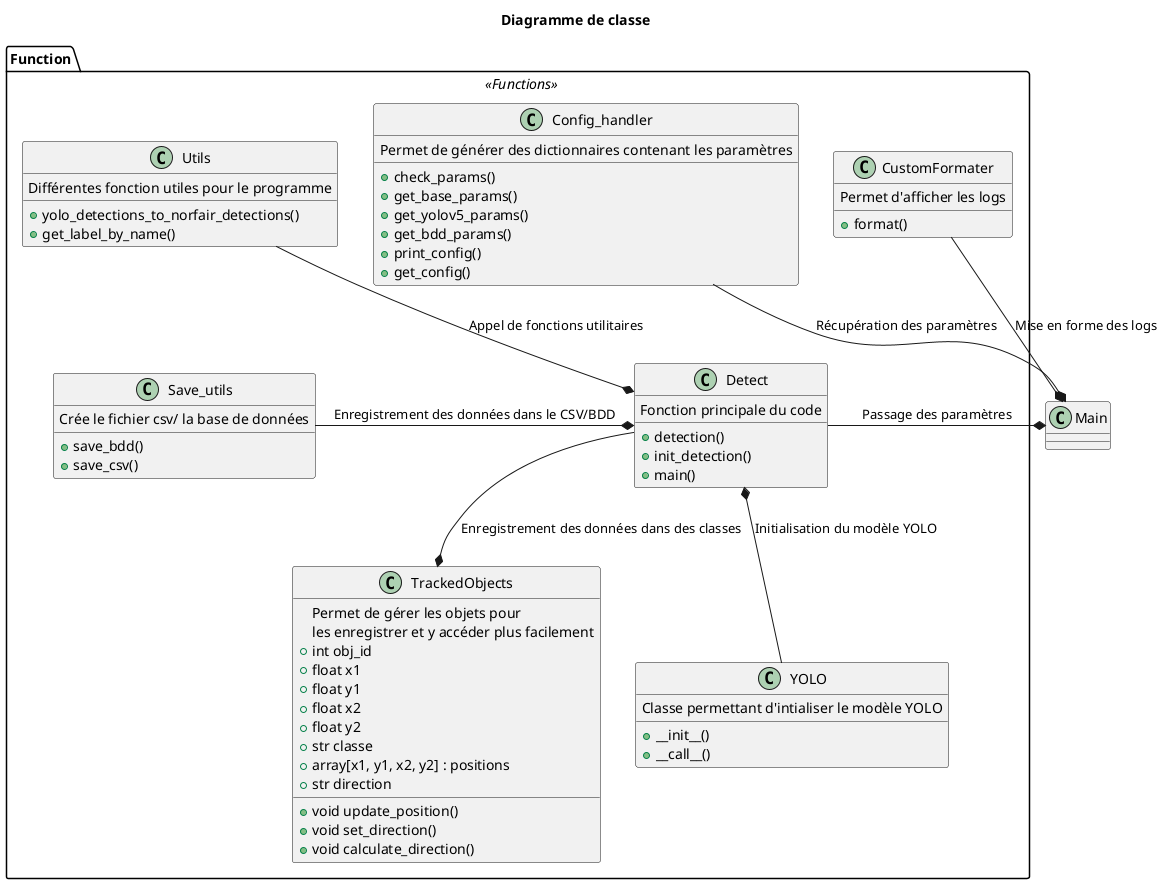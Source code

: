 @startuml

title Diagramme de classe

class Main {
}

package Function <<Functions>> {

  class Config_handler {
    Permet de générer des dictionnaires contenant les paramètres
    +check_params()
    +get_base_params()
    +get_yolov5_params()
    +get_bdd_params()
    +print_config()
    +get_config()
  }

  class CustomFormater {
    Permet d'afficher les logs
    +format()
  }

  class Detect {
    Fonction principale du code
    +detection()
    +init_detection()
    +main()
  }

  class Save_utils {
    Crée le fichier csv/ la base de données
    +save_bdd()
    +save_csv()
  }

  class TrackedObjects {
    Permet de gérer les objets pour
    les enregistrer et y accéder plus facilement
    +int obj_id
    +float x1
    +float y1
    +float x2
    +float y2
    +str classe
    +array[x1, y1, x2, y2] : positions
    +str direction
    +void update_position()
    +void set_direction()
    +void calculate_direction()
  }

  class Utils {
    Différentes fonction utiles pour le programme
    +yolo_detections_to_norfair_detections()
    +get_label_by_name()
  }

  class YOLO {
    Classe permettant d'intialiser le modèle YOLO
    +__init__()
    +__call__()
  }

}

Main *-left- Detect: Passage des paramètres
Main *-up- CustomFormater: Mise en forme des logs
Main *-up- Config_handler: Récupération des paramètres

TrackedObjects *-up- Detect: Enregistrement des données dans des classes

Detect *-up- Utils: Appel de fonctions utilitaires
Detect *-left- Save_utils: Enregistrement des données dans le CSV/BDD
Detect *-down- YOLO: Initialisation du modèle YOLO

@enduml
